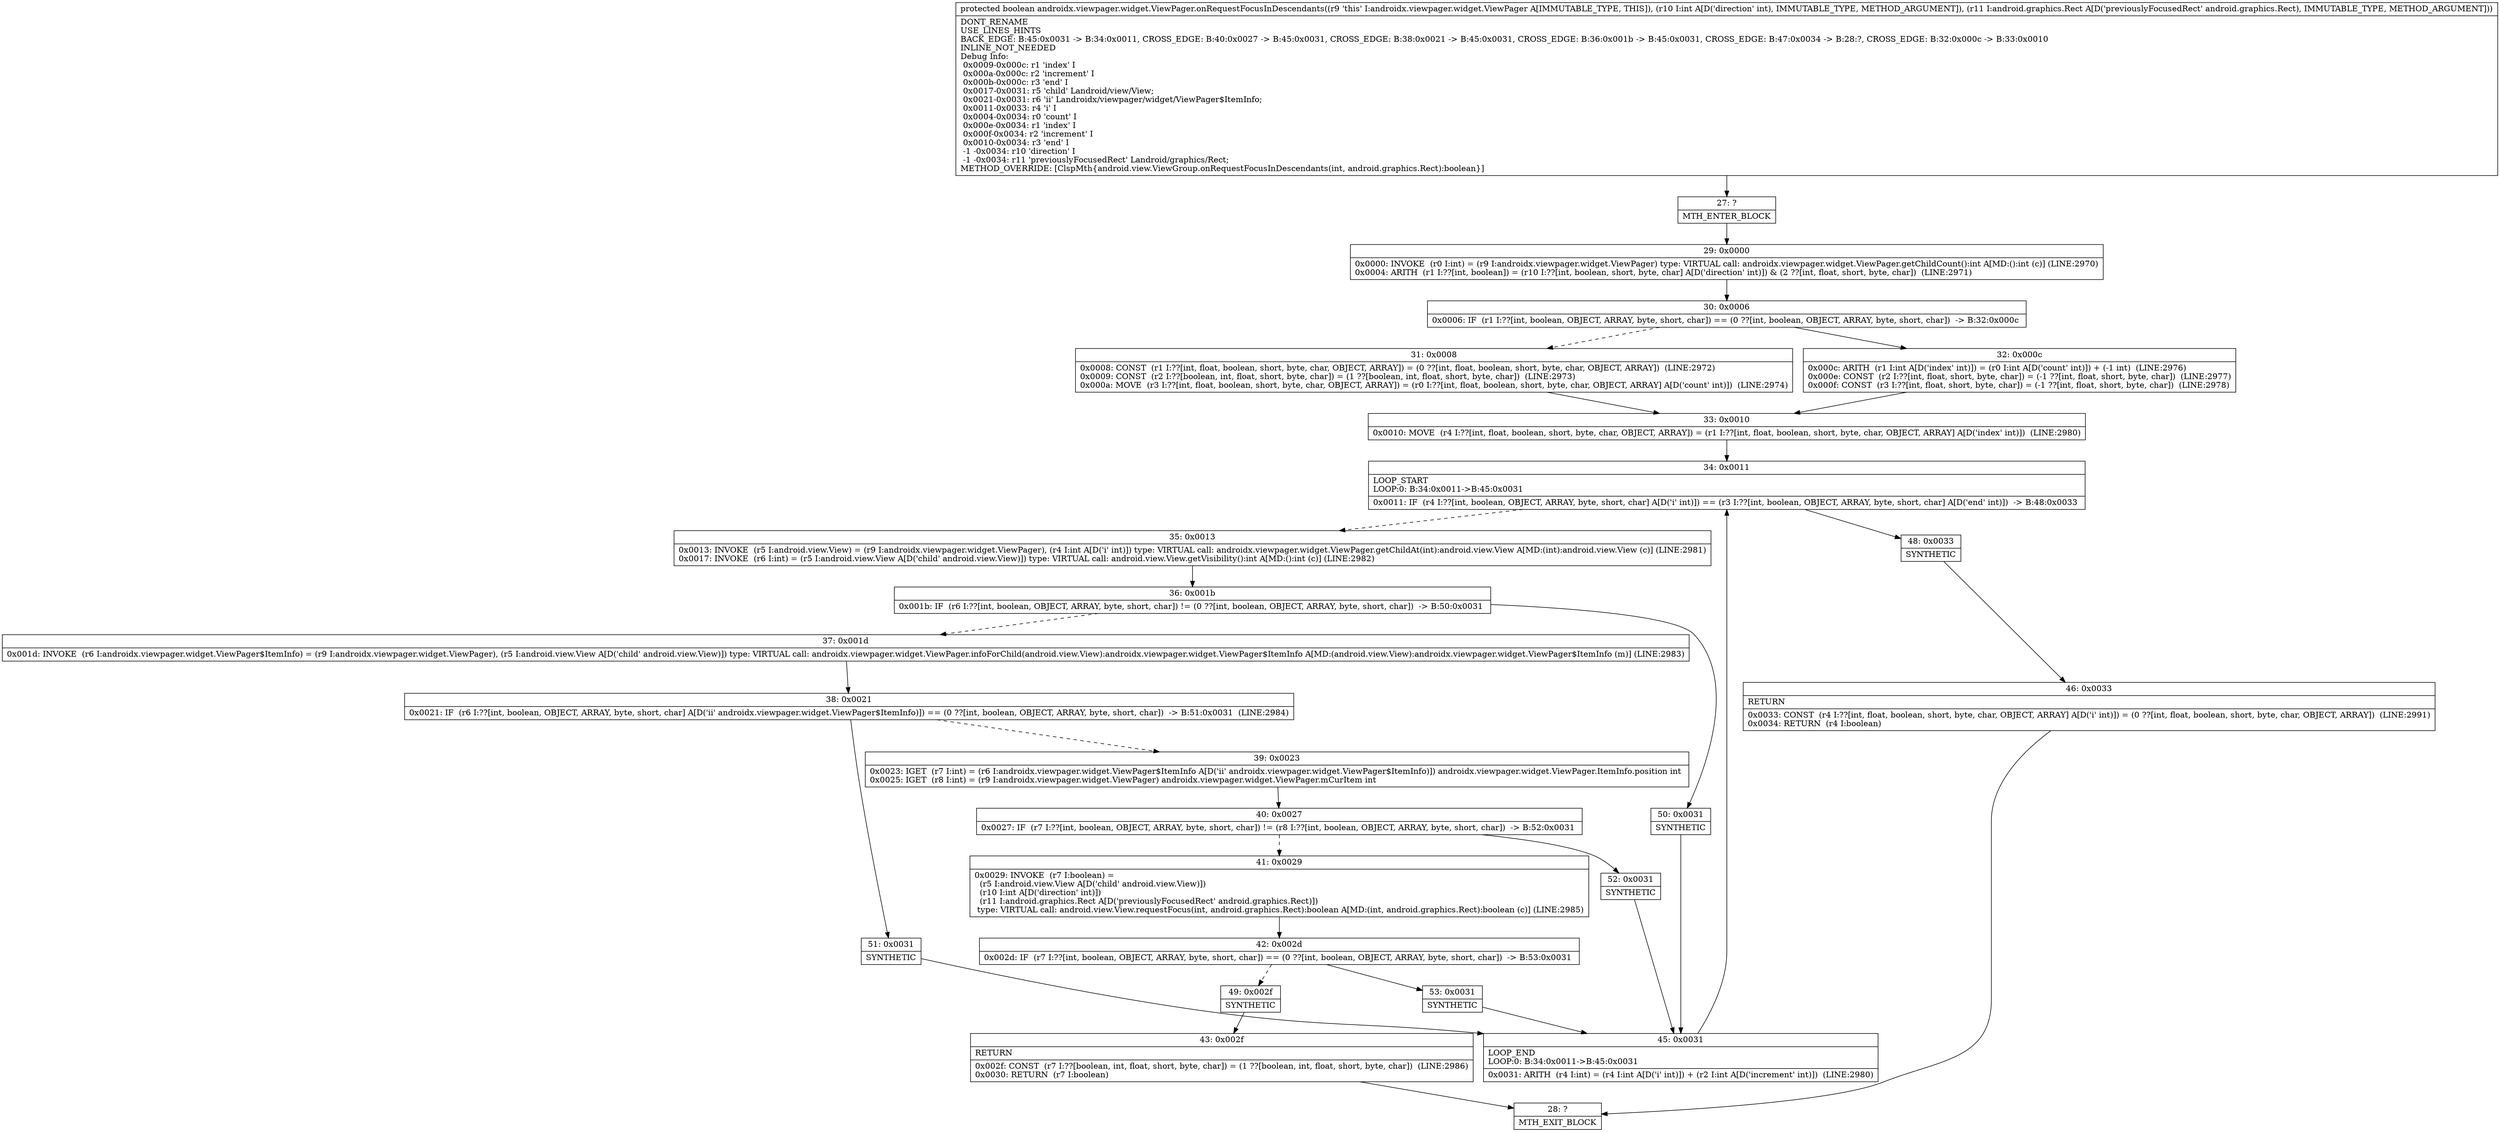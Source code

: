 digraph "CFG forandroidx.viewpager.widget.ViewPager.onRequestFocusInDescendants(ILandroid\/graphics\/Rect;)Z" {
Node_27 [shape=record,label="{27\:\ ?|MTH_ENTER_BLOCK\l}"];
Node_29 [shape=record,label="{29\:\ 0x0000|0x0000: INVOKE  (r0 I:int) = (r9 I:androidx.viewpager.widget.ViewPager) type: VIRTUAL call: androidx.viewpager.widget.ViewPager.getChildCount():int A[MD:():int (c)] (LINE:2970)\l0x0004: ARITH  (r1 I:??[int, boolean]) = (r10 I:??[int, boolean, short, byte, char] A[D('direction' int)]) & (2 ??[int, float, short, byte, char])  (LINE:2971)\l}"];
Node_30 [shape=record,label="{30\:\ 0x0006|0x0006: IF  (r1 I:??[int, boolean, OBJECT, ARRAY, byte, short, char]) == (0 ??[int, boolean, OBJECT, ARRAY, byte, short, char])  \-\> B:32:0x000c \l}"];
Node_31 [shape=record,label="{31\:\ 0x0008|0x0008: CONST  (r1 I:??[int, float, boolean, short, byte, char, OBJECT, ARRAY]) = (0 ??[int, float, boolean, short, byte, char, OBJECT, ARRAY])  (LINE:2972)\l0x0009: CONST  (r2 I:??[boolean, int, float, short, byte, char]) = (1 ??[boolean, int, float, short, byte, char])  (LINE:2973)\l0x000a: MOVE  (r3 I:??[int, float, boolean, short, byte, char, OBJECT, ARRAY]) = (r0 I:??[int, float, boolean, short, byte, char, OBJECT, ARRAY] A[D('count' int)])  (LINE:2974)\l}"];
Node_33 [shape=record,label="{33\:\ 0x0010|0x0010: MOVE  (r4 I:??[int, float, boolean, short, byte, char, OBJECT, ARRAY]) = (r1 I:??[int, float, boolean, short, byte, char, OBJECT, ARRAY] A[D('index' int)])  (LINE:2980)\l}"];
Node_34 [shape=record,label="{34\:\ 0x0011|LOOP_START\lLOOP:0: B:34:0x0011\-\>B:45:0x0031\l|0x0011: IF  (r4 I:??[int, boolean, OBJECT, ARRAY, byte, short, char] A[D('i' int)]) == (r3 I:??[int, boolean, OBJECT, ARRAY, byte, short, char] A[D('end' int)])  \-\> B:48:0x0033 \l}"];
Node_35 [shape=record,label="{35\:\ 0x0013|0x0013: INVOKE  (r5 I:android.view.View) = (r9 I:androidx.viewpager.widget.ViewPager), (r4 I:int A[D('i' int)]) type: VIRTUAL call: androidx.viewpager.widget.ViewPager.getChildAt(int):android.view.View A[MD:(int):android.view.View (c)] (LINE:2981)\l0x0017: INVOKE  (r6 I:int) = (r5 I:android.view.View A[D('child' android.view.View)]) type: VIRTUAL call: android.view.View.getVisibility():int A[MD:():int (c)] (LINE:2982)\l}"];
Node_36 [shape=record,label="{36\:\ 0x001b|0x001b: IF  (r6 I:??[int, boolean, OBJECT, ARRAY, byte, short, char]) != (0 ??[int, boolean, OBJECT, ARRAY, byte, short, char])  \-\> B:50:0x0031 \l}"];
Node_37 [shape=record,label="{37\:\ 0x001d|0x001d: INVOKE  (r6 I:androidx.viewpager.widget.ViewPager$ItemInfo) = (r9 I:androidx.viewpager.widget.ViewPager), (r5 I:android.view.View A[D('child' android.view.View)]) type: VIRTUAL call: androidx.viewpager.widget.ViewPager.infoForChild(android.view.View):androidx.viewpager.widget.ViewPager$ItemInfo A[MD:(android.view.View):androidx.viewpager.widget.ViewPager$ItemInfo (m)] (LINE:2983)\l}"];
Node_38 [shape=record,label="{38\:\ 0x0021|0x0021: IF  (r6 I:??[int, boolean, OBJECT, ARRAY, byte, short, char] A[D('ii' androidx.viewpager.widget.ViewPager$ItemInfo)]) == (0 ??[int, boolean, OBJECT, ARRAY, byte, short, char])  \-\> B:51:0x0031  (LINE:2984)\l}"];
Node_39 [shape=record,label="{39\:\ 0x0023|0x0023: IGET  (r7 I:int) = (r6 I:androidx.viewpager.widget.ViewPager$ItemInfo A[D('ii' androidx.viewpager.widget.ViewPager$ItemInfo)]) androidx.viewpager.widget.ViewPager.ItemInfo.position int \l0x0025: IGET  (r8 I:int) = (r9 I:androidx.viewpager.widget.ViewPager) androidx.viewpager.widget.ViewPager.mCurItem int \l}"];
Node_40 [shape=record,label="{40\:\ 0x0027|0x0027: IF  (r7 I:??[int, boolean, OBJECT, ARRAY, byte, short, char]) != (r8 I:??[int, boolean, OBJECT, ARRAY, byte, short, char])  \-\> B:52:0x0031 \l}"];
Node_41 [shape=record,label="{41\:\ 0x0029|0x0029: INVOKE  (r7 I:boolean) = \l  (r5 I:android.view.View A[D('child' android.view.View)])\l  (r10 I:int A[D('direction' int)])\l  (r11 I:android.graphics.Rect A[D('previouslyFocusedRect' android.graphics.Rect)])\l type: VIRTUAL call: android.view.View.requestFocus(int, android.graphics.Rect):boolean A[MD:(int, android.graphics.Rect):boolean (c)] (LINE:2985)\l}"];
Node_42 [shape=record,label="{42\:\ 0x002d|0x002d: IF  (r7 I:??[int, boolean, OBJECT, ARRAY, byte, short, char]) == (0 ??[int, boolean, OBJECT, ARRAY, byte, short, char])  \-\> B:53:0x0031 \l}"];
Node_49 [shape=record,label="{49\:\ 0x002f|SYNTHETIC\l}"];
Node_43 [shape=record,label="{43\:\ 0x002f|RETURN\l|0x002f: CONST  (r7 I:??[boolean, int, float, short, byte, char]) = (1 ??[boolean, int, float, short, byte, char])  (LINE:2986)\l0x0030: RETURN  (r7 I:boolean) \l}"];
Node_28 [shape=record,label="{28\:\ ?|MTH_EXIT_BLOCK\l}"];
Node_53 [shape=record,label="{53\:\ 0x0031|SYNTHETIC\l}"];
Node_45 [shape=record,label="{45\:\ 0x0031|LOOP_END\lLOOP:0: B:34:0x0011\-\>B:45:0x0031\l|0x0031: ARITH  (r4 I:int) = (r4 I:int A[D('i' int)]) + (r2 I:int A[D('increment' int)])  (LINE:2980)\l}"];
Node_52 [shape=record,label="{52\:\ 0x0031|SYNTHETIC\l}"];
Node_51 [shape=record,label="{51\:\ 0x0031|SYNTHETIC\l}"];
Node_50 [shape=record,label="{50\:\ 0x0031|SYNTHETIC\l}"];
Node_48 [shape=record,label="{48\:\ 0x0033|SYNTHETIC\l}"];
Node_46 [shape=record,label="{46\:\ 0x0033|RETURN\l|0x0033: CONST  (r4 I:??[int, float, boolean, short, byte, char, OBJECT, ARRAY] A[D('i' int)]) = (0 ??[int, float, boolean, short, byte, char, OBJECT, ARRAY])  (LINE:2991)\l0x0034: RETURN  (r4 I:boolean) \l}"];
Node_32 [shape=record,label="{32\:\ 0x000c|0x000c: ARITH  (r1 I:int A[D('index' int)]) = (r0 I:int A[D('count' int)]) + (\-1 int)  (LINE:2976)\l0x000e: CONST  (r2 I:??[int, float, short, byte, char]) = (\-1 ??[int, float, short, byte, char])  (LINE:2977)\l0x000f: CONST  (r3 I:??[int, float, short, byte, char]) = (\-1 ??[int, float, short, byte, char])  (LINE:2978)\l}"];
MethodNode[shape=record,label="{protected boolean androidx.viewpager.widget.ViewPager.onRequestFocusInDescendants((r9 'this' I:androidx.viewpager.widget.ViewPager A[IMMUTABLE_TYPE, THIS]), (r10 I:int A[D('direction' int), IMMUTABLE_TYPE, METHOD_ARGUMENT]), (r11 I:android.graphics.Rect A[D('previouslyFocusedRect' android.graphics.Rect), IMMUTABLE_TYPE, METHOD_ARGUMENT]))  | DONT_RENAME\lUSE_LINES_HINTS\lBACK_EDGE: B:45:0x0031 \-\> B:34:0x0011, CROSS_EDGE: B:40:0x0027 \-\> B:45:0x0031, CROSS_EDGE: B:38:0x0021 \-\> B:45:0x0031, CROSS_EDGE: B:36:0x001b \-\> B:45:0x0031, CROSS_EDGE: B:47:0x0034 \-\> B:28:?, CROSS_EDGE: B:32:0x000c \-\> B:33:0x0010\lINLINE_NOT_NEEDED\lDebug Info:\l  0x0009\-0x000c: r1 'index' I\l  0x000a\-0x000c: r2 'increment' I\l  0x000b\-0x000c: r3 'end' I\l  0x0017\-0x0031: r5 'child' Landroid\/view\/View;\l  0x0021\-0x0031: r6 'ii' Landroidx\/viewpager\/widget\/ViewPager$ItemInfo;\l  0x0011\-0x0033: r4 'i' I\l  0x0004\-0x0034: r0 'count' I\l  0x000e\-0x0034: r1 'index' I\l  0x000f\-0x0034: r2 'increment' I\l  0x0010\-0x0034: r3 'end' I\l  \-1 \-0x0034: r10 'direction' I\l  \-1 \-0x0034: r11 'previouslyFocusedRect' Landroid\/graphics\/Rect;\lMETHOD_OVERRIDE: [ClspMth\{android.view.ViewGroup.onRequestFocusInDescendants(int, android.graphics.Rect):boolean\}]\l}"];
MethodNode -> Node_27;Node_27 -> Node_29;
Node_29 -> Node_30;
Node_30 -> Node_31[style=dashed];
Node_30 -> Node_32;
Node_31 -> Node_33;
Node_33 -> Node_34;
Node_34 -> Node_35[style=dashed];
Node_34 -> Node_48;
Node_35 -> Node_36;
Node_36 -> Node_37[style=dashed];
Node_36 -> Node_50;
Node_37 -> Node_38;
Node_38 -> Node_39[style=dashed];
Node_38 -> Node_51;
Node_39 -> Node_40;
Node_40 -> Node_41[style=dashed];
Node_40 -> Node_52;
Node_41 -> Node_42;
Node_42 -> Node_49[style=dashed];
Node_42 -> Node_53;
Node_49 -> Node_43;
Node_43 -> Node_28;
Node_53 -> Node_45;
Node_45 -> Node_34;
Node_52 -> Node_45;
Node_51 -> Node_45;
Node_50 -> Node_45;
Node_48 -> Node_46;
Node_46 -> Node_28;
Node_32 -> Node_33;
}

